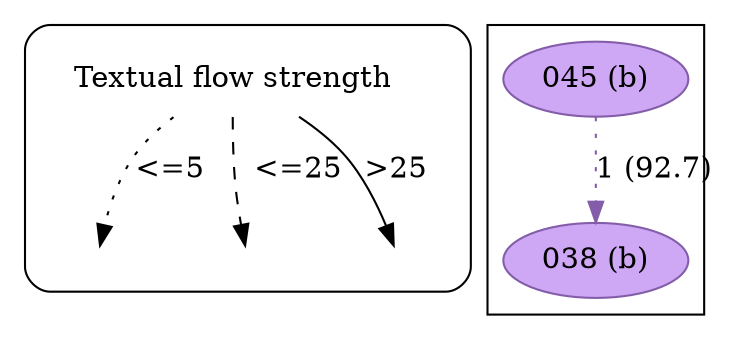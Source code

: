 strict digraph  {
	node [label="\N"];
	subgraph cluster_legend {
		graph [style=rounded];
		leg_s		 [label="Textual flow strength",
			shape=plaintext];
		leg_e1		 [fixedsize=True,
			height=0.2,
			label="",
			style=invis];
		leg_s -> leg_e1		 [label="<=5  ",
			style=dotted];
		leg_e2		 [fixedsize=True,
			height=0.2,
			label="",
			style=invis];
		leg_s -> leg_e2		 [label="  <=25",
			style=dashed];
		leg_e3		 [fixedsize=True,
			height=0.2,
			label="",
			style=invis];
		leg_s -> leg_e3		 [label=">25",
			style=solid];
	}
	subgraph cluster_reading {
		045		 [color="#835da9",
			fillcolor="#CEA8F4",
			label="045 (b)",
			style=filled];
		038		 [color="#835da9",
			fillcolor="#CEA8F4",
			label="038 (b)",
			style=filled];
		045 -> 038		 [color="#835da9",
			label="1 (92.7)",
			style=dotted];
	}
}
